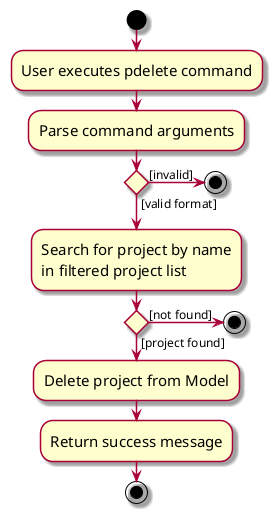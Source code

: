 @startuml
skin rose
skinparam ActivityFontSize 15
skinparam ArrowFontSize 12
start
:User executes pdelete command;

:Parse command arguments;

if () then ([valid format])
else ([invalid])
    stop
endif

:Search for project by name
in filtered project list;

if () then ([project found])
    :Delete project from Model;
    :Return success message;
else ([not found])
    stop
endif

stop
@enduml
